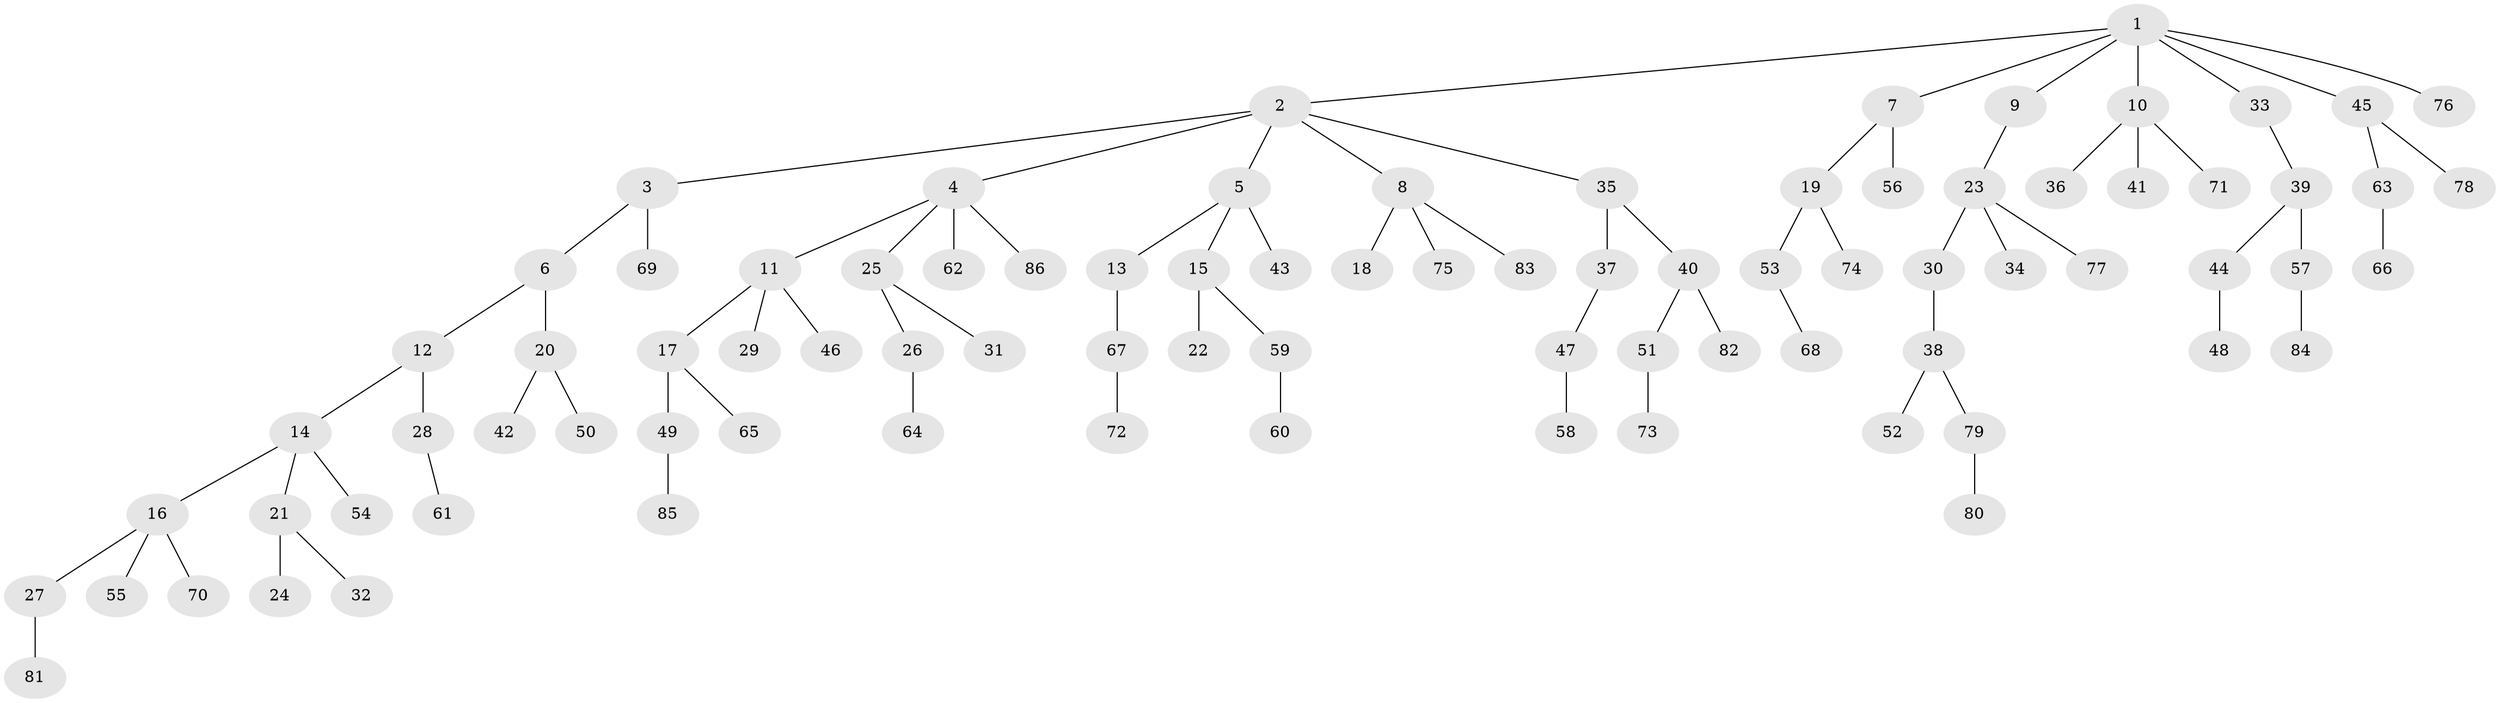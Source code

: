 // coarse degree distribution, {11: 0.04, 6: 0.04, 4: 0.04, 3: 0.04, 1: 0.72, 2: 0.12}
// Generated by graph-tools (version 1.1) at 2025/19/03/04/25 18:19:25]
// undirected, 86 vertices, 85 edges
graph export_dot {
graph [start="1"]
  node [color=gray90,style=filled];
  1;
  2;
  3;
  4;
  5;
  6;
  7;
  8;
  9;
  10;
  11;
  12;
  13;
  14;
  15;
  16;
  17;
  18;
  19;
  20;
  21;
  22;
  23;
  24;
  25;
  26;
  27;
  28;
  29;
  30;
  31;
  32;
  33;
  34;
  35;
  36;
  37;
  38;
  39;
  40;
  41;
  42;
  43;
  44;
  45;
  46;
  47;
  48;
  49;
  50;
  51;
  52;
  53;
  54;
  55;
  56;
  57;
  58;
  59;
  60;
  61;
  62;
  63;
  64;
  65;
  66;
  67;
  68;
  69;
  70;
  71;
  72;
  73;
  74;
  75;
  76;
  77;
  78;
  79;
  80;
  81;
  82;
  83;
  84;
  85;
  86;
  1 -- 2;
  1 -- 7;
  1 -- 9;
  1 -- 10;
  1 -- 33;
  1 -- 45;
  1 -- 76;
  2 -- 3;
  2 -- 4;
  2 -- 5;
  2 -- 8;
  2 -- 35;
  3 -- 6;
  3 -- 69;
  4 -- 11;
  4 -- 25;
  4 -- 62;
  4 -- 86;
  5 -- 13;
  5 -- 15;
  5 -- 43;
  6 -- 12;
  6 -- 20;
  7 -- 19;
  7 -- 56;
  8 -- 18;
  8 -- 75;
  8 -- 83;
  9 -- 23;
  10 -- 36;
  10 -- 41;
  10 -- 71;
  11 -- 17;
  11 -- 29;
  11 -- 46;
  12 -- 14;
  12 -- 28;
  13 -- 67;
  14 -- 16;
  14 -- 21;
  14 -- 54;
  15 -- 22;
  15 -- 59;
  16 -- 27;
  16 -- 55;
  16 -- 70;
  17 -- 49;
  17 -- 65;
  19 -- 53;
  19 -- 74;
  20 -- 42;
  20 -- 50;
  21 -- 24;
  21 -- 32;
  23 -- 30;
  23 -- 34;
  23 -- 77;
  25 -- 26;
  25 -- 31;
  26 -- 64;
  27 -- 81;
  28 -- 61;
  30 -- 38;
  33 -- 39;
  35 -- 37;
  35 -- 40;
  37 -- 47;
  38 -- 52;
  38 -- 79;
  39 -- 44;
  39 -- 57;
  40 -- 51;
  40 -- 82;
  44 -- 48;
  45 -- 63;
  45 -- 78;
  47 -- 58;
  49 -- 85;
  51 -- 73;
  53 -- 68;
  57 -- 84;
  59 -- 60;
  63 -- 66;
  67 -- 72;
  79 -- 80;
}
